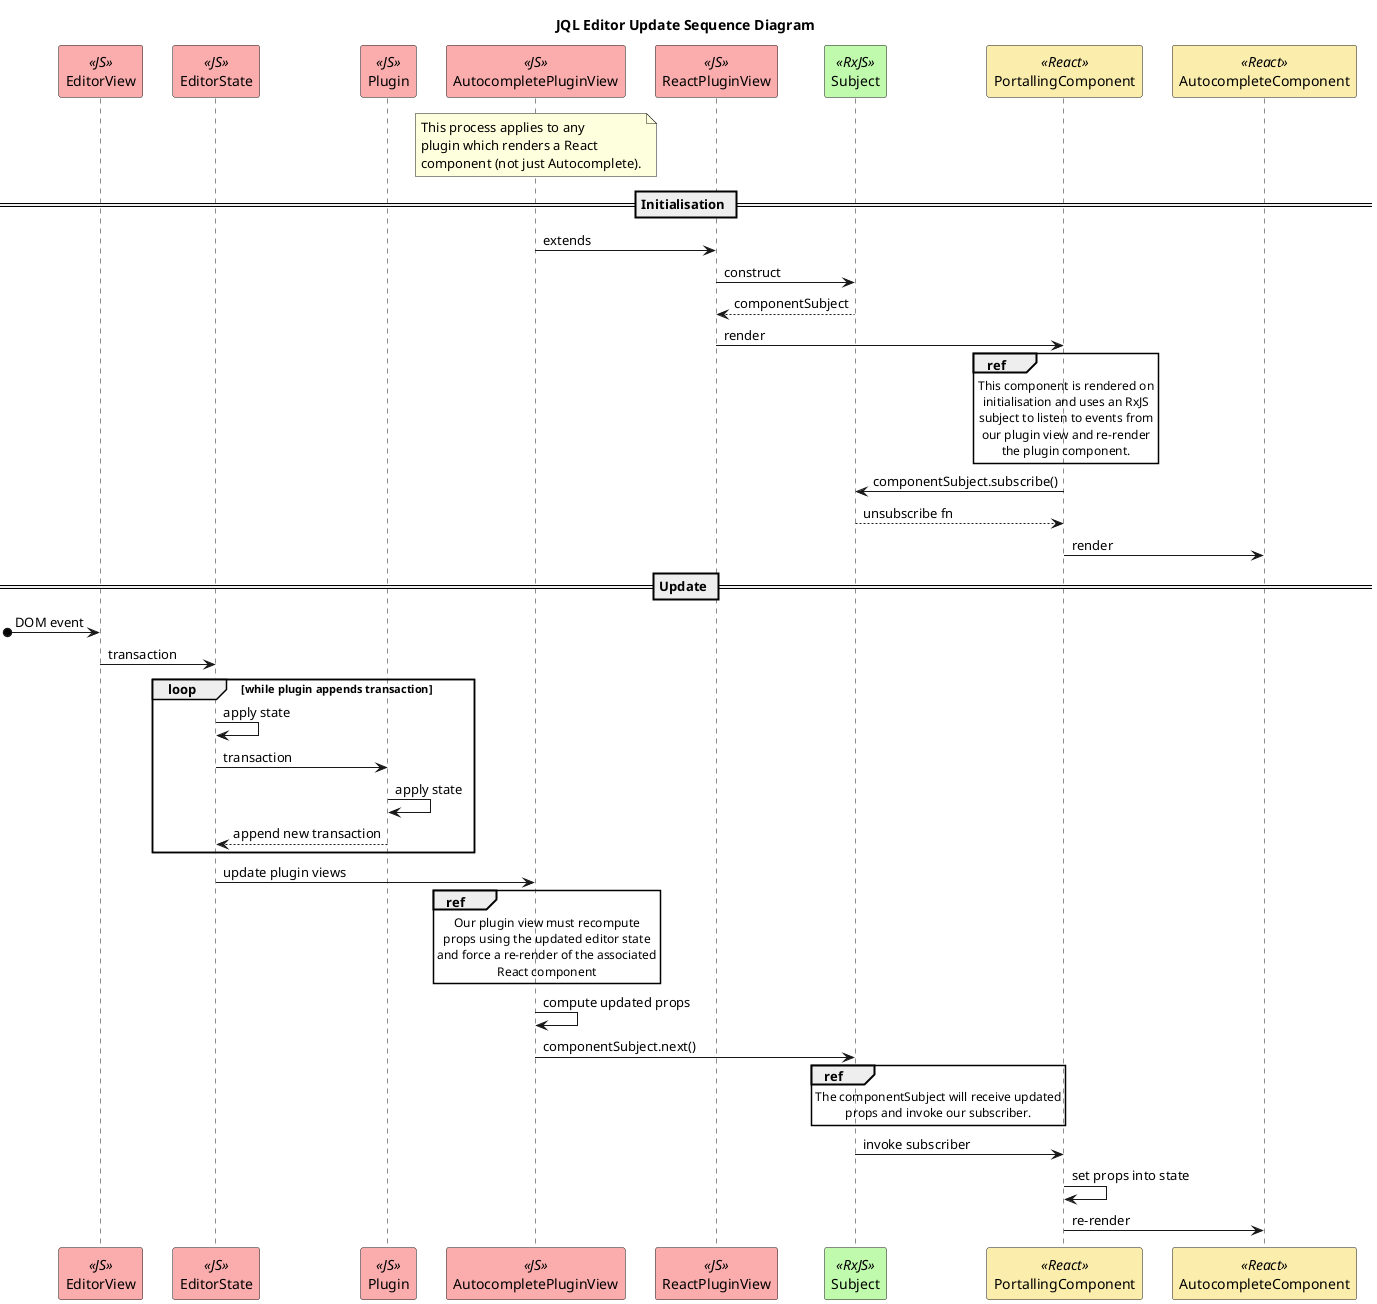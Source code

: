 @startuml
skinparam responseMessageBelowArrow true
skinparam ParticipantPadding 10
title JQL Editor Update Sequence Diagram

participant EditorView << JS >> #fbadad
participant EditorState << JS >> #fbadad
participant Plugin << JS >> #fbadad
participant AutocompletePluginView << JS >> #fbadad
participant ReactPluginView << JS >> #fbadad
participant Subject << RxJS >> #c0fbad
participant PortallingComponent << React >> #fbeead
participant AutocompleteComponent << React >> #fbeead

note over AutocompletePluginView
  This process applies to any
  plugin which renders a React
  component (not just Autocomplete).
end note

== Initialisation ==

AutocompletePluginView -> ReactPluginView : extends
ReactPluginView -> Subject : construct
Subject --> ReactPluginView : componentSubject
ReactPluginView -> PortallingComponent : render

ref over PortallingComponent
  This component is rendered on
  initialisation and uses an RxJS
  subject to listen to events from
  our plugin view and re-render
  the plugin component.
end ref
PortallingComponent -> Subject : componentSubject.subscribe()
Subject --> PortallingComponent : unsubscribe fn
PortallingComponent -> AutocompleteComponent : render

== Update ==

[o-> EditorView : DOM event

EditorView -> EditorState : transaction

loop while plugin appends transaction
    EditorState -> EditorState : apply state
    EditorState -> Plugin : transaction
    Plugin -> Plugin : apply state
    Plugin --> EditorState : append new transaction
end

EditorState -> AutocompletePluginView : update plugin views

ref over AutocompletePluginView
  Our plugin view must recompute
  props using the updated editor state
  and force a re-render of the associated
  React component
end ref

AutocompletePluginView -> AutocompletePluginView : compute updated props
AutocompletePluginView -> Subject #c5e3f5 : componentSubject.next()

ref over Subject
  The componentSubject will receive updated
  props and invoke our subscriber.
end ref

Subject -> PortallingComponent : invoke subscriber
PortallingComponent -> PortallingComponent : set props into state
PortallingComponent -> AutocompleteComponent : re-render

@enduml